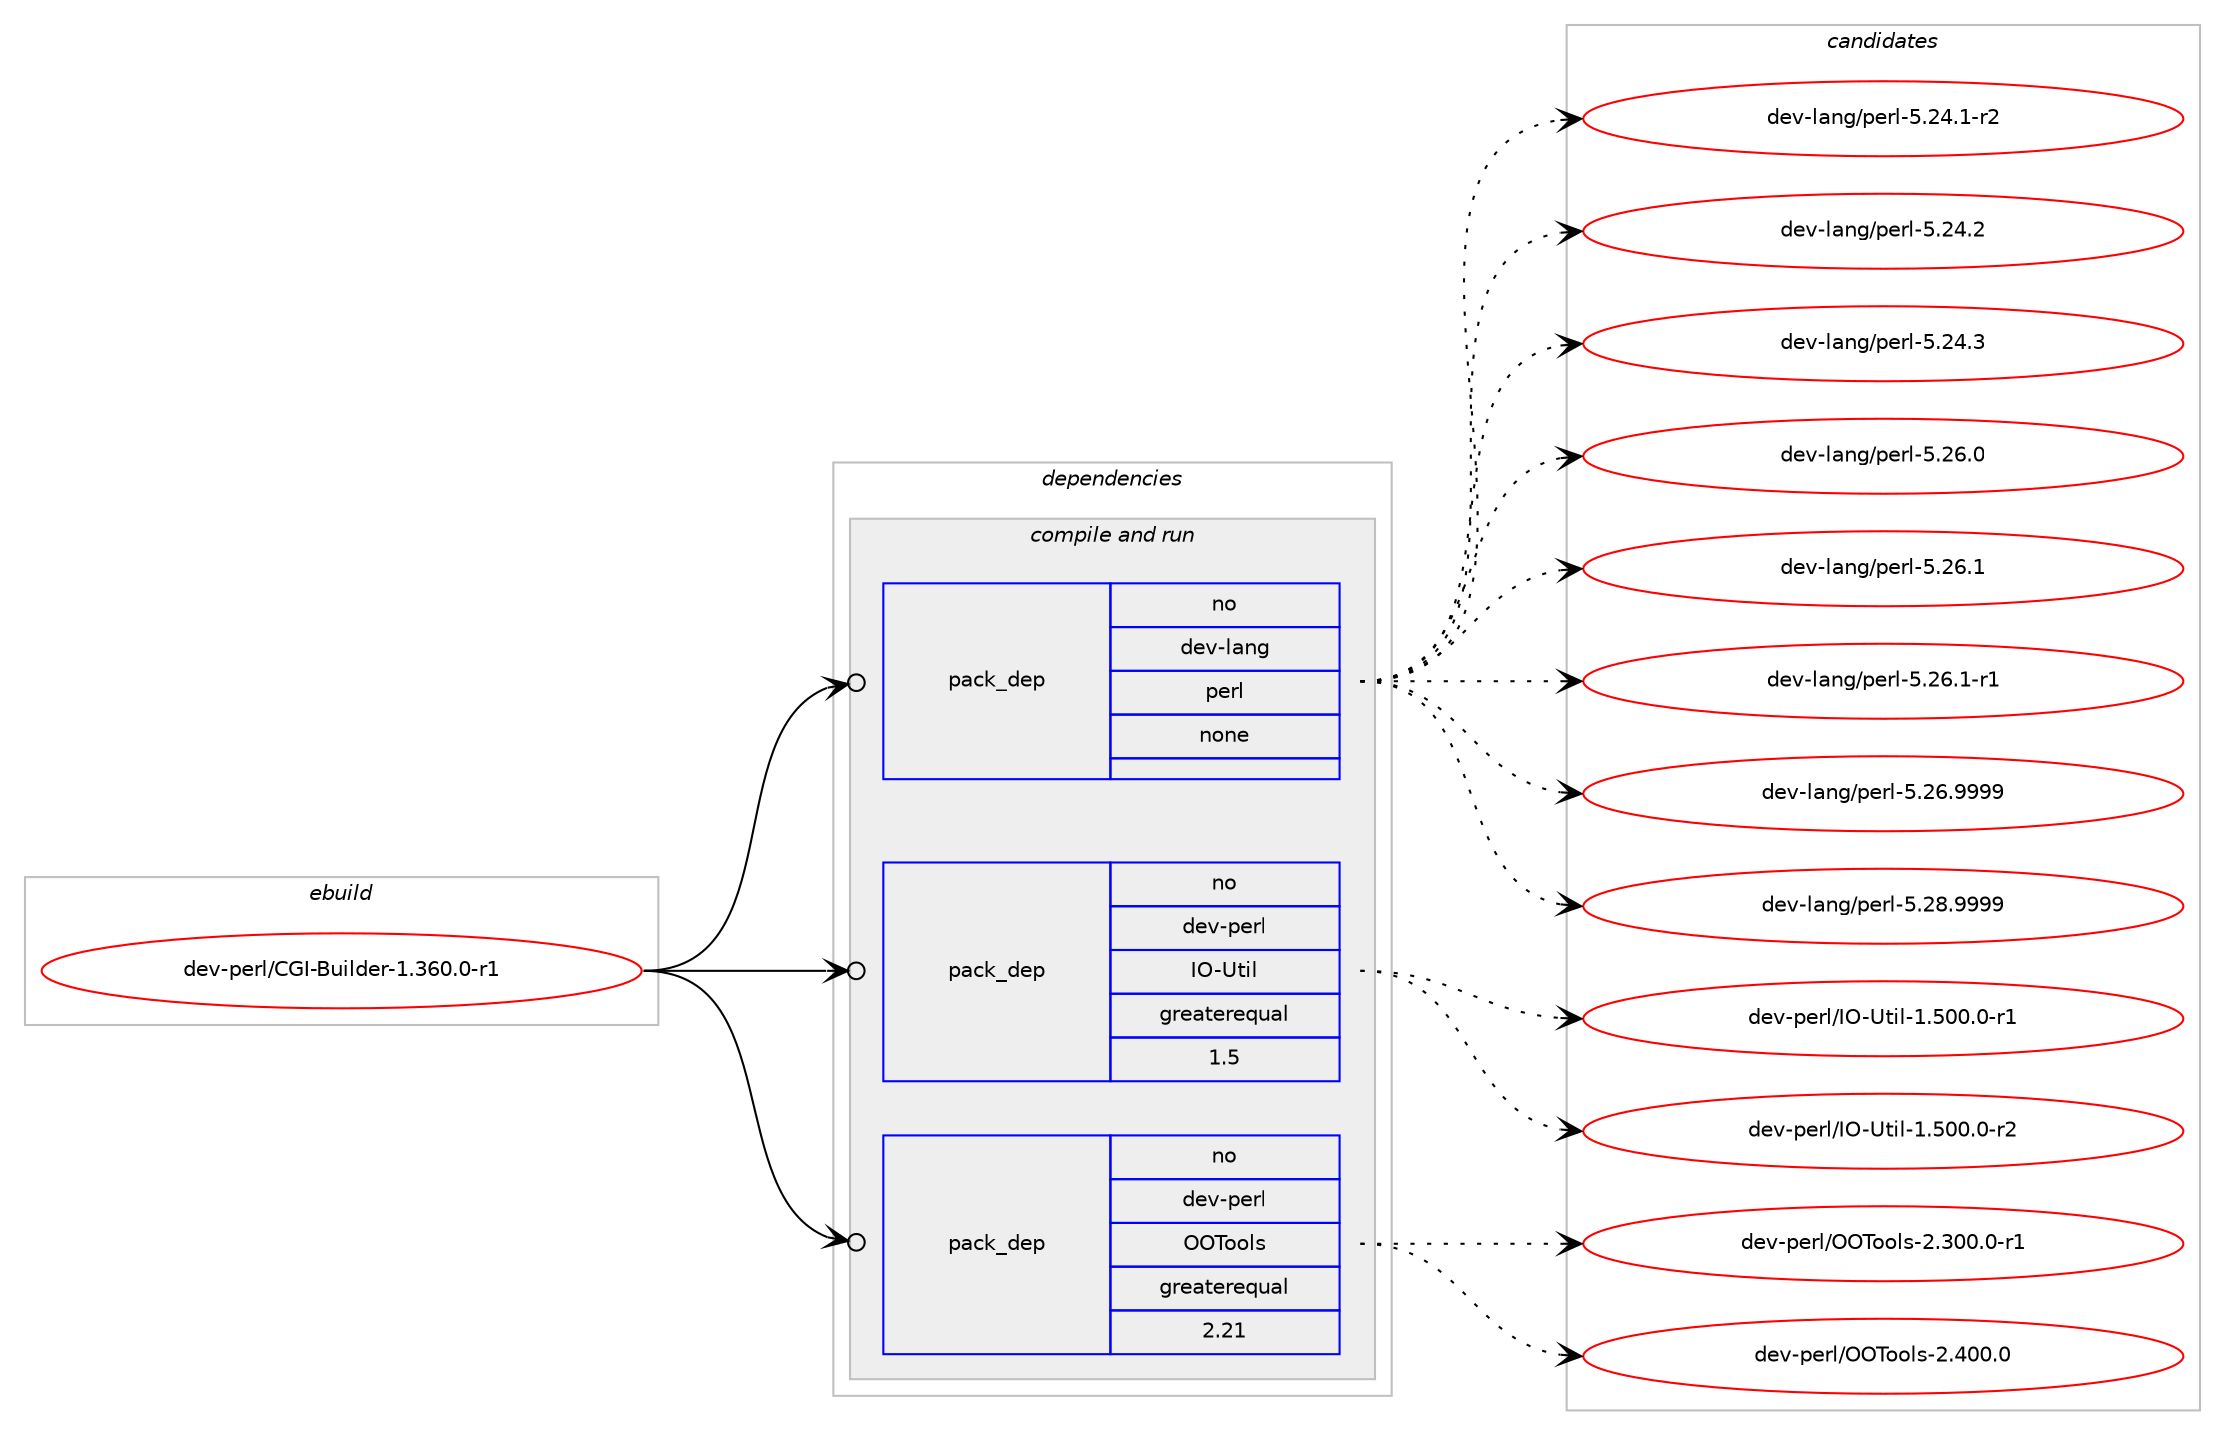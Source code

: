 digraph prolog {

# *************
# Graph options
# *************

newrank=true;
concentrate=true;
compound=true;
graph [rankdir=LR,fontname=Helvetica,fontsize=10,ranksep=1.5];#, ranksep=2.5, nodesep=0.2];
edge  [arrowhead=vee];
node  [fontname=Helvetica,fontsize=10];

# **********
# The ebuild
# **********

subgraph cluster_leftcol {
color=gray;
rank=same;
label=<<i>ebuild</i>>;
id [label="dev-perl/CGI-Builder-1.360.0-r1", color=red, width=4, href="../dev-perl/CGI-Builder-1.360.0-r1.svg"];
}

# ****************
# The dependencies
# ****************

subgraph cluster_midcol {
color=gray;
label=<<i>dependencies</i>>;
subgraph cluster_compile {
fillcolor="#eeeeee";
style=filled;
label=<<i>compile</i>>;
}
subgraph cluster_compileandrun {
fillcolor="#eeeeee";
style=filled;
label=<<i>compile and run</i>>;
subgraph pack95089 {
dependency125474 [label=<<TABLE BORDER="0" CELLBORDER="1" CELLSPACING="0" CELLPADDING="4" WIDTH="220"><TR><TD ROWSPAN="6" CELLPADDING="30">pack_dep</TD></TR><TR><TD WIDTH="110">no</TD></TR><TR><TD>dev-lang</TD></TR><TR><TD>perl</TD></TR><TR><TD>none</TD></TR><TR><TD></TD></TR></TABLE>>, shape=none, color=blue];
}
id:e -> dependency125474:w [weight=20,style="solid",arrowhead="odotvee"];
subgraph pack95090 {
dependency125475 [label=<<TABLE BORDER="0" CELLBORDER="1" CELLSPACING="0" CELLPADDING="4" WIDTH="220"><TR><TD ROWSPAN="6" CELLPADDING="30">pack_dep</TD></TR><TR><TD WIDTH="110">no</TD></TR><TR><TD>dev-perl</TD></TR><TR><TD>IO-Util</TD></TR><TR><TD>greaterequal</TD></TR><TR><TD>1.5</TD></TR></TABLE>>, shape=none, color=blue];
}
id:e -> dependency125475:w [weight=20,style="solid",arrowhead="odotvee"];
subgraph pack95091 {
dependency125476 [label=<<TABLE BORDER="0" CELLBORDER="1" CELLSPACING="0" CELLPADDING="4" WIDTH="220"><TR><TD ROWSPAN="6" CELLPADDING="30">pack_dep</TD></TR><TR><TD WIDTH="110">no</TD></TR><TR><TD>dev-perl</TD></TR><TR><TD>OOTools</TD></TR><TR><TD>greaterequal</TD></TR><TR><TD>2.21</TD></TR></TABLE>>, shape=none, color=blue];
}
id:e -> dependency125476:w [weight=20,style="solid",arrowhead="odotvee"];
}
subgraph cluster_run {
fillcolor="#eeeeee";
style=filled;
label=<<i>run</i>>;
}
}

# **************
# The candidates
# **************

subgraph cluster_choices {
rank=same;
color=gray;
label=<<i>candidates</i>>;

subgraph choice95089 {
color=black;
nodesep=1;
choice100101118451089711010347112101114108455346505246494511450 [label="dev-lang/perl-5.24.1-r2", color=red, width=4,href="../dev-lang/perl-5.24.1-r2.svg"];
choice10010111845108971101034711210111410845534650524650 [label="dev-lang/perl-5.24.2", color=red, width=4,href="../dev-lang/perl-5.24.2.svg"];
choice10010111845108971101034711210111410845534650524651 [label="dev-lang/perl-5.24.3", color=red, width=4,href="../dev-lang/perl-5.24.3.svg"];
choice10010111845108971101034711210111410845534650544648 [label="dev-lang/perl-5.26.0", color=red, width=4,href="../dev-lang/perl-5.26.0.svg"];
choice10010111845108971101034711210111410845534650544649 [label="dev-lang/perl-5.26.1", color=red, width=4,href="../dev-lang/perl-5.26.1.svg"];
choice100101118451089711010347112101114108455346505446494511449 [label="dev-lang/perl-5.26.1-r1", color=red, width=4,href="../dev-lang/perl-5.26.1-r1.svg"];
choice10010111845108971101034711210111410845534650544657575757 [label="dev-lang/perl-5.26.9999", color=red, width=4,href="../dev-lang/perl-5.26.9999.svg"];
choice10010111845108971101034711210111410845534650564657575757 [label="dev-lang/perl-5.28.9999", color=red, width=4,href="../dev-lang/perl-5.28.9999.svg"];
dependency125474:e -> choice100101118451089711010347112101114108455346505246494511450:w [style=dotted,weight="100"];
dependency125474:e -> choice10010111845108971101034711210111410845534650524650:w [style=dotted,weight="100"];
dependency125474:e -> choice10010111845108971101034711210111410845534650524651:w [style=dotted,weight="100"];
dependency125474:e -> choice10010111845108971101034711210111410845534650544648:w [style=dotted,weight="100"];
dependency125474:e -> choice10010111845108971101034711210111410845534650544649:w [style=dotted,weight="100"];
dependency125474:e -> choice100101118451089711010347112101114108455346505446494511449:w [style=dotted,weight="100"];
dependency125474:e -> choice10010111845108971101034711210111410845534650544657575757:w [style=dotted,weight="100"];
dependency125474:e -> choice10010111845108971101034711210111410845534650564657575757:w [style=dotted,weight="100"];
}
subgraph choice95090 {
color=black;
nodesep=1;
choice10010111845112101114108477379458511610510845494653484846484511449 [label="dev-perl/IO-Util-1.500.0-r1", color=red, width=4,href="../dev-perl/IO-Util-1.500.0-r1.svg"];
choice10010111845112101114108477379458511610510845494653484846484511450 [label="dev-perl/IO-Util-1.500.0-r2", color=red, width=4,href="../dev-perl/IO-Util-1.500.0-r2.svg"];
dependency125475:e -> choice10010111845112101114108477379458511610510845494653484846484511449:w [style=dotted,weight="100"];
dependency125475:e -> choice10010111845112101114108477379458511610510845494653484846484511450:w [style=dotted,weight="100"];
}
subgraph choice95091 {
color=black;
nodesep=1;
choice100101118451121011141084779798411111110811545504651484846484511449 [label="dev-perl/OOTools-2.300.0-r1", color=red, width=4,href="../dev-perl/OOTools-2.300.0-r1.svg"];
choice10010111845112101114108477979841111111081154550465248484648 [label="dev-perl/OOTools-2.400.0", color=red, width=4,href="../dev-perl/OOTools-2.400.0.svg"];
dependency125476:e -> choice100101118451121011141084779798411111110811545504651484846484511449:w [style=dotted,weight="100"];
dependency125476:e -> choice10010111845112101114108477979841111111081154550465248484648:w [style=dotted,weight="100"];
}
}

}
